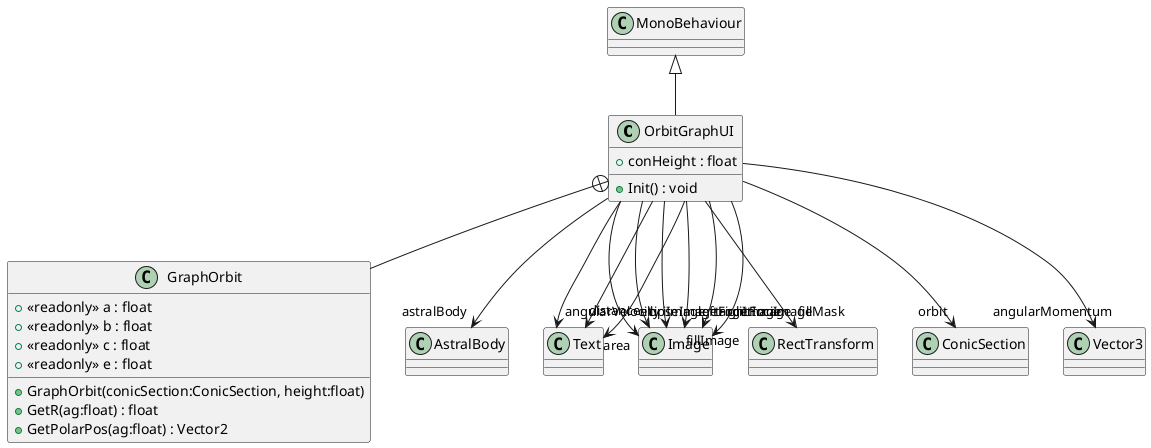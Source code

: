 @startuml
class OrbitGraphUI {
    + conHeight : float
    + Init() : void
}
class GraphOrbit {
    + <<readonly>> a : float
    + <<readonly>> b : float
    + <<readonly>> c : float
    + <<readonly>> e : float
    + GraphOrbit(conicSection:ConicSection, height:float)
    + GetR(ag:float) : float
    + GetPolarPos(ag:float) : Vector2
}
MonoBehaviour <|-- OrbitGraphUI
OrbitGraphUI --> "astralBody" AstralBody
OrbitGraphUI --> "angularVelocity" Text
OrbitGraphUI --> "distance" Text
OrbitGraphUI --> "area" Text
OrbitGraphUI --> "ellipseImage" Image
OrbitGraphUI --> "oriImage" Image
OrbitGraphUI --> "targetImage" Image
OrbitGraphUI --> "leftFociImage" Image
OrbitGraphUI --> "rightFociImage" Image
OrbitGraphUI --> "fillMask" RectTransform
OrbitGraphUI --> "fillImage" Image
OrbitGraphUI --> "orbit" ConicSection
OrbitGraphUI --> "angularMomentum" Vector3
OrbitGraphUI +-- GraphOrbit
@enduml
